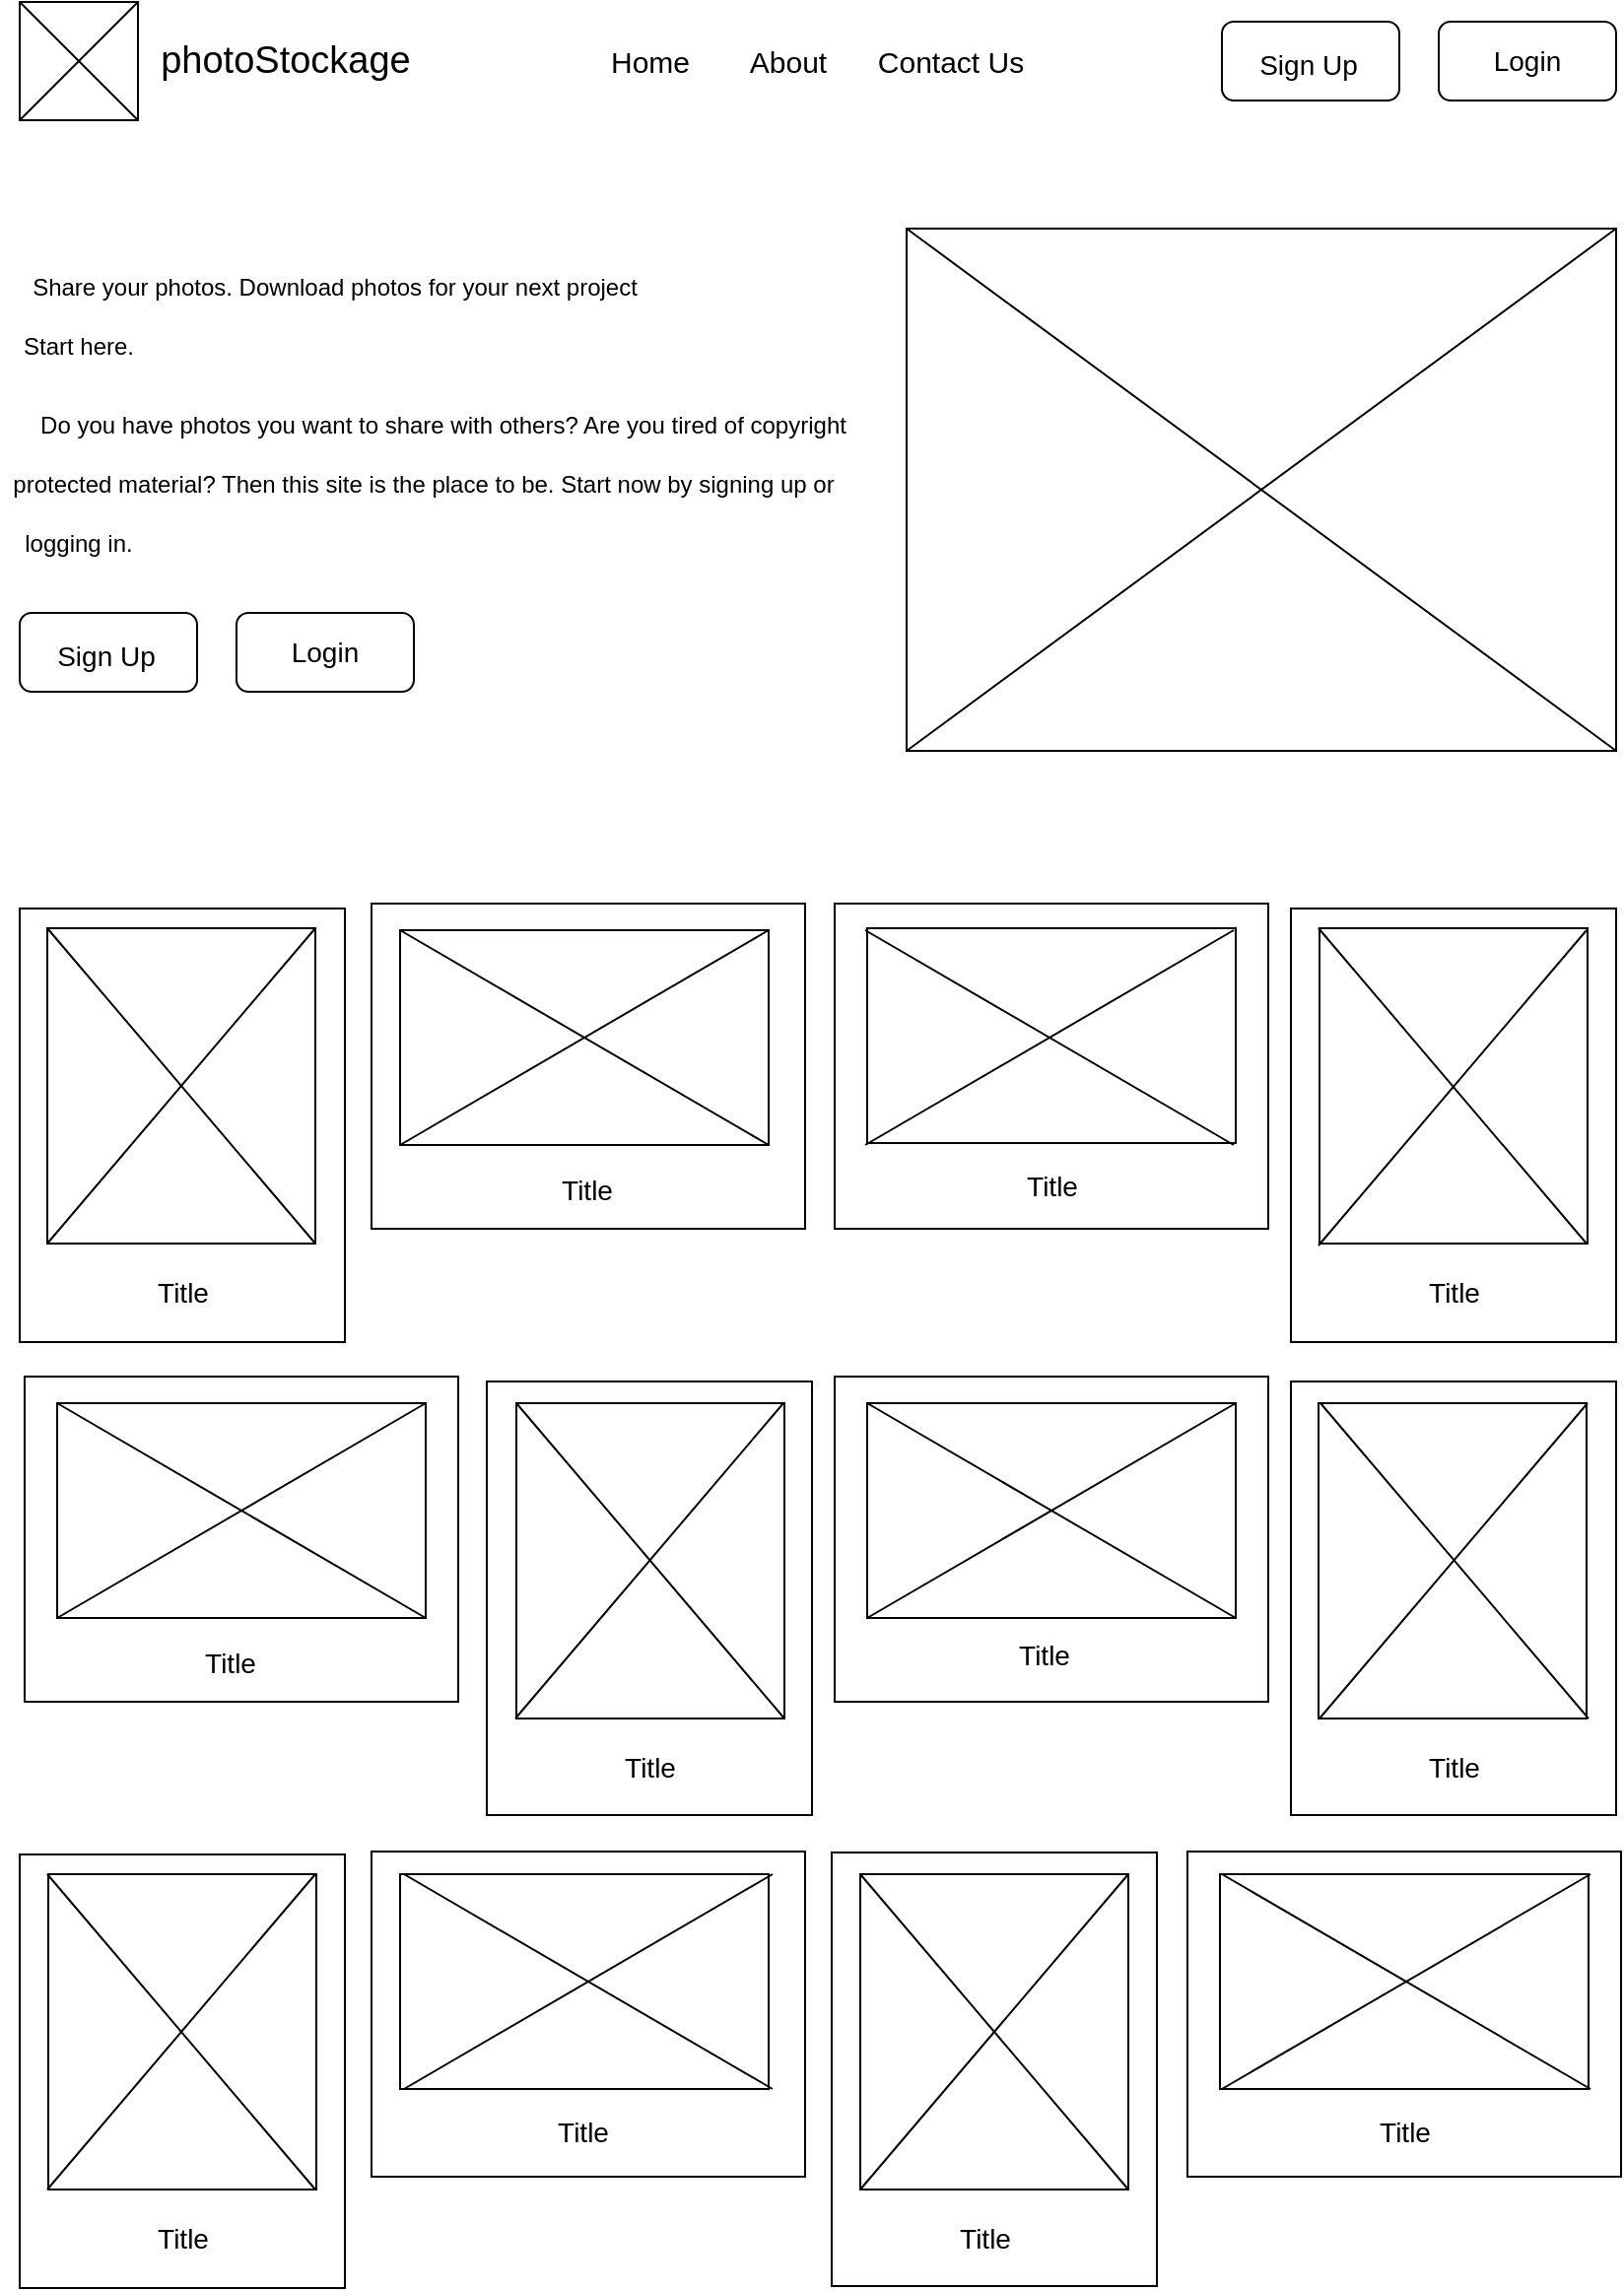 <mxfile version="24.4.0" type="device">
  <diagram name="Page-1" id="k4TutjeIwPu_uA6B8cUq">
    <mxGraphModel dx="1687" dy="887" grid="1" gridSize="10" guides="1" tooltips="1" connect="1" arrows="1" fold="1" page="1" pageScale="1" pageWidth="850" pageHeight="1100" math="0" shadow="0">
      <root>
        <mxCell id="0" />
        <mxCell id="1" parent="0" />
        <mxCell id="GlNdOihXwLXv4A8LhxyN-1" value="" style="rounded=0;whiteSpace=wrap;html=1;" vertex="1" parent="1">
          <mxGeometry x="20" y="10" width="60" height="60" as="geometry" />
        </mxCell>
        <mxCell id="GlNdOihXwLXv4A8LhxyN-2" value="" style="rounded=1;whiteSpace=wrap;html=1;" vertex="1" parent="1">
          <mxGeometry x="630" y="20" width="90" height="40" as="geometry" />
        </mxCell>
        <mxCell id="GlNdOihXwLXv4A8LhxyN-3" value="" style="rounded=1;whiteSpace=wrap;html=1;" vertex="1" parent="1">
          <mxGeometry x="740" y="20" width="90" height="40" as="geometry" />
        </mxCell>
        <mxCell id="GlNdOihXwLXv4A8LhxyN-4" value="" style="endArrow=none;html=1;rounded=0;entryX=0;entryY=0;entryDx=0;entryDy=0;exitX=1;exitY=1;exitDx=0;exitDy=0;" edge="1" parent="1" source="GlNdOihXwLXv4A8LhxyN-1" target="GlNdOihXwLXv4A8LhxyN-1">
          <mxGeometry width="50" height="50" relative="1" as="geometry">
            <mxPoint x="410" y="320" as="sourcePoint" />
            <mxPoint x="460" y="270" as="targetPoint" />
          </mxGeometry>
        </mxCell>
        <mxCell id="GlNdOihXwLXv4A8LhxyN-5" value="" style="endArrow=none;html=1;rounded=0;exitX=0;exitY=1;exitDx=0;exitDy=0;entryX=1;entryY=0;entryDx=0;entryDy=0;" edge="1" parent="1" source="GlNdOihXwLXv4A8LhxyN-1" target="GlNdOihXwLXv4A8LhxyN-1">
          <mxGeometry width="50" height="50" relative="1" as="geometry">
            <mxPoint x="410" y="320" as="sourcePoint" />
            <mxPoint x="460" y="270" as="targetPoint" />
          </mxGeometry>
        </mxCell>
        <mxCell id="GlNdOihXwLXv4A8LhxyN-9" value="&lt;font style=&quot;font-size: 19px;&quot;&gt;photoStockage&lt;/font&gt;" style="text;html=1;align=center;verticalAlign=middle;whiteSpace=wrap;rounded=0;" vertex="1" parent="1">
          <mxGeometry x="80" y="12.5" width="150" height="55" as="geometry" />
        </mxCell>
        <mxCell id="GlNdOihXwLXv4A8LhxyN-11" value="&lt;font style=&quot;font-size: 14px;&quot;&gt;Sign Up&lt;/font&gt;" style="text;html=1;align=center;verticalAlign=middle;whiteSpace=wrap;rounded=0;" vertex="1" parent="1">
          <mxGeometry x="644" y="27" width="60" height="30" as="geometry" />
        </mxCell>
        <mxCell id="GlNdOihXwLXv4A8LhxyN-12" value="&lt;font style=&quot;font-size: 14px;&quot;&gt;Login&lt;/font&gt;" style="text;html=1;align=center;verticalAlign=middle;whiteSpace=wrap;rounded=0;" vertex="1" parent="1">
          <mxGeometry x="755" y="25" width="60" height="30" as="geometry" />
        </mxCell>
        <mxCell id="GlNdOihXwLXv4A8LhxyN-13" value="Home" style="text;html=1;align=center;verticalAlign=middle;whiteSpace=wrap;rounded=0;fontSize=15;" vertex="1" parent="1">
          <mxGeometry x="310" y="25" width="60" height="30" as="geometry" />
        </mxCell>
        <mxCell id="GlNdOihXwLXv4A8LhxyN-14" value="About" style="text;html=1;align=center;verticalAlign=middle;whiteSpace=wrap;rounded=0;fontSize=15;" vertex="1" parent="1">
          <mxGeometry x="380" y="25" width="60" height="30" as="geometry" />
        </mxCell>
        <mxCell id="GlNdOihXwLXv4A8LhxyN-15" value="Contact Us" style="text;html=1;align=center;verticalAlign=middle;whiteSpace=wrap;rounded=0;fontSize=15;" vertex="1" parent="1">
          <mxGeometry x="445" y="25" width="95" height="30" as="geometry" />
        </mxCell>
        <mxCell id="GlNdOihXwLXv4A8LhxyN-16" value="" style="rounded=1;whiteSpace=wrap;html=1;" vertex="1" parent="1">
          <mxGeometry x="20" y="320" width="90" height="40" as="geometry" />
        </mxCell>
        <mxCell id="GlNdOihXwLXv4A8LhxyN-17" value="" style="rounded=1;whiteSpace=wrap;html=1;" vertex="1" parent="1">
          <mxGeometry x="130" y="320" width="90" height="40" as="geometry" />
        </mxCell>
        <mxCell id="GlNdOihXwLXv4A8LhxyN-18" value="&lt;font style=&quot;font-size: 14px;&quot;&gt;Sign Up&lt;/font&gt;" style="text;html=1;align=center;verticalAlign=middle;whiteSpace=wrap;rounded=0;" vertex="1" parent="1">
          <mxGeometry x="34" y="327" width="60" height="30" as="geometry" />
        </mxCell>
        <mxCell id="GlNdOihXwLXv4A8LhxyN-19" value="&lt;font style=&quot;font-size: 14px;&quot;&gt;Login&lt;/font&gt;" style="text;html=1;align=center;verticalAlign=middle;whiteSpace=wrap;rounded=0;" vertex="1" parent="1">
          <mxGeometry x="145" y="325" width="60" height="30" as="geometry" />
        </mxCell>
        <mxCell id="GlNdOihXwLXv4A8LhxyN-20" value="Share your photos. Download photos for your next project" style="text;html=1;align=center;verticalAlign=middle;whiteSpace=wrap;rounded=0;" vertex="1" parent="1">
          <mxGeometry x="20" y="140" width="320" height="30" as="geometry" />
        </mxCell>
        <mxCell id="GlNdOihXwLXv4A8LhxyN-21" value="" style="rounded=0;whiteSpace=wrap;html=1;" vertex="1" parent="1">
          <mxGeometry x="470" y="125" width="360" height="265" as="geometry" />
        </mxCell>
        <mxCell id="GlNdOihXwLXv4A8LhxyN-22" value="Start here." style="text;html=1;align=center;verticalAlign=middle;whiteSpace=wrap;rounded=0;" vertex="1" parent="1">
          <mxGeometry x="20" y="170" width="60" height="30" as="geometry" />
        </mxCell>
        <mxCell id="GlNdOihXwLXv4A8LhxyN-23" value="Do you have photos you want to share with others? Are you tired of copyright" style="text;html=1;align=center;verticalAlign=middle;whiteSpace=wrap;rounded=0;" vertex="1" parent="1">
          <mxGeometry x="10" y="210" width="450" height="30" as="geometry" />
        </mxCell>
        <mxCell id="GlNdOihXwLXv4A8LhxyN-24" value="protected material? Then this site is the place to be. Start now by signing up or" style="text;html=1;align=center;verticalAlign=middle;whiteSpace=wrap;rounded=0;" vertex="1" parent="1">
          <mxGeometry x="10" y="240" width="430" height="30" as="geometry" />
        </mxCell>
        <mxCell id="GlNdOihXwLXv4A8LhxyN-25" value="logging in." style="text;html=1;align=center;verticalAlign=middle;whiteSpace=wrap;rounded=0;" vertex="1" parent="1">
          <mxGeometry x="20" y="270" width="60" height="30" as="geometry" />
        </mxCell>
        <mxCell id="GlNdOihXwLXv4A8LhxyN-26" value="" style="rounded=0;whiteSpace=wrap;html=1;" vertex="1" parent="1">
          <mxGeometry x="20" y="470" width="165" height="220" as="geometry" />
        </mxCell>
        <mxCell id="GlNdOihXwLXv4A8LhxyN-27" value="" style="rounded=0;whiteSpace=wrap;html=1;" vertex="1" parent="1">
          <mxGeometry x="665" y="470" width="165" height="220" as="geometry" />
        </mxCell>
        <mxCell id="GlNdOihXwLXv4A8LhxyN-28" value="" style="rounded=0;whiteSpace=wrap;html=1;rotation=90;" vertex="1" parent="1">
          <mxGeometry x="226" y="440" width="165" height="220" as="geometry" />
        </mxCell>
        <mxCell id="GlNdOihXwLXv4A8LhxyN-29" value="" style="rounded=0;whiteSpace=wrap;html=1;rotation=90;" vertex="1" parent="1">
          <mxGeometry x="461" y="440" width="165" height="220" as="geometry" />
        </mxCell>
        <mxCell id="GlNdOihXwLXv4A8LhxyN-33" value="" style="rounded=0;whiteSpace=wrap;html=1;" vertex="1" parent="1">
          <mxGeometry x="257" y="710" width="165" height="220" as="geometry" />
        </mxCell>
        <mxCell id="GlNdOihXwLXv4A8LhxyN-34" value="" style="rounded=0;whiteSpace=wrap;html=1;" vertex="1" parent="1">
          <mxGeometry x="665" y="710" width="165" height="220" as="geometry" />
        </mxCell>
        <mxCell id="GlNdOihXwLXv4A8LhxyN-35" value="" style="rounded=0;whiteSpace=wrap;html=1;rotation=90;" vertex="1" parent="1">
          <mxGeometry x="50" y="680" width="165" height="220" as="geometry" />
        </mxCell>
        <mxCell id="GlNdOihXwLXv4A8LhxyN-36" value="" style="rounded=0;whiteSpace=wrap;html=1;rotation=90;" vertex="1" parent="1">
          <mxGeometry x="461" y="680" width="165" height="220" as="geometry" />
        </mxCell>
        <mxCell id="GlNdOihXwLXv4A8LhxyN-37" value="" style="rounded=0;whiteSpace=wrap;html=1;" vertex="1" parent="1">
          <mxGeometry x="20" y="950" width="165" height="220" as="geometry" />
        </mxCell>
        <mxCell id="GlNdOihXwLXv4A8LhxyN-38" value="" style="rounded=0;whiteSpace=wrap;html=1;" vertex="1" parent="1">
          <mxGeometry x="432" y="949" width="165" height="220" as="geometry" />
        </mxCell>
        <mxCell id="GlNdOihXwLXv4A8LhxyN-39" value="" style="rounded=0;whiteSpace=wrap;html=1;rotation=90;" vertex="1" parent="1">
          <mxGeometry x="226" y="921" width="165" height="220" as="geometry" />
        </mxCell>
        <mxCell id="GlNdOihXwLXv4A8LhxyN-40" value="" style="rounded=0;whiteSpace=wrap;html=1;rotation=90;" vertex="1" parent="1">
          <mxGeometry x="640" y="921" width="165" height="220" as="geometry" />
        </mxCell>
        <mxCell id="GlNdOihXwLXv4A8LhxyN-41" value="" style="rounded=0;whiteSpace=wrap;html=1;" vertex="1" parent="1">
          <mxGeometry x="34" y="480" width="136" height="160" as="geometry" />
        </mxCell>
        <mxCell id="GlNdOihXwLXv4A8LhxyN-42" value="" style="rounded=0;whiteSpace=wrap;html=1;" vertex="1" parent="1">
          <mxGeometry x="272" y="721" width="136" height="160" as="geometry" />
        </mxCell>
        <mxCell id="GlNdOihXwLXv4A8LhxyN-43" value="" style="rounded=0;whiteSpace=wrap;html=1;" vertex="1" parent="1">
          <mxGeometry x="679.5" y="480" width="136" height="160" as="geometry" />
        </mxCell>
        <mxCell id="GlNdOihXwLXv4A8LhxyN-44" value="" style="rounded=0;whiteSpace=wrap;html=1;" vertex="1" parent="1">
          <mxGeometry x="679" y="721" width="136" height="160" as="geometry" />
        </mxCell>
        <mxCell id="GlNdOihXwLXv4A8LhxyN-45" value="" style="rounded=0;whiteSpace=wrap;html=1;" vertex="1" parent="1">
          <mxGeometry x="34.5" y="960" width="136" height="160" as="geometry" />
        </mxCell>
        <mxCell id="GlNdOihXwLXv4A8LhxyN-46" value="" style="rounded=0;whiteSpace=wrap;html=1;" vertex="1" parent="1">
          <mxGeometry x="446.5" y="960" width="136" height="160" as="geometry" />
        </mxCell>
        <mxCell id="GlNdOihXwLXv4A8LhxyN-47" value="" style="rounded=0;whiteSpace=wrap;html=1;" vertex="1" parent="1">
          <mxGeometry x="213" y="481" width="187" height="109" as="geometry" />
        </mxCell>
        <mxCell id="GlNdOihXwLXv4A8LhxyN-48" value="" style="rounded=0;whiteSpace=wrap;html=1;" vertex="1" parent="1">
          <mxGeometry x="450" y="480" width="187" height="109" as="geometry" />
        </mxCell>
        <mxCell id="GlNdOihXwLXv4A8LhxyN-49" value="" style="rounded=0;whiteSpace=wrap;html=1;" vertex="1" parent="1">
          <mxGeometry x="39" y="721" width="187" height="109" as="geometry" />
        </mxCell>
        <mxCell id="GlNdOihXwLXv4A8LhxyN-50" value="" style="rounded=0;whiteSpace=wrap;html=1;" vertex="1" parent="1">
          <mxGeometry x="213" y="960" width="187" height="109" as="geometry" />
        </mxCell>
        <mxCell id="GlNdOihXwLXv4A8LhxyN-52" value="" style="rounded=0;whiteSpace=wrap;html=1;" vertex="1" parent="1">
          <mxGeometry x="629" y="960" width="187" height="109" as="geometry" />
        </mxCell>
        <mxCell id="GlNdOihXwLXv4A8LhxyN-53" value="Title" style="text;html=1;align=center;verticalAlign=middle;whiteSpace=wrap;rounded=0;fontSize=14;" vertex="1" parent="1">
          <mxGeometry x="72.5" y="650" width="60" height="30" as="geometry" />
        </mxCell>
        <mxCell id="GlNdOihXwLXv4A8LhxyN-54" value="Title" style="text;html=1;align=center;verticalAlign=middle;whiteSpace=wrap;rounded=0;fontSize=14;" vertex="1" parent="1">
          <mxGeometry x="717.5" y="650" width="60" height="30" as="geometry" />
        </mxCell>
        <mxCell id="GlNdOihXwLXv4A8LhxyN-55" value="Title" style="text;html=1;align=center;verticalAlign=middle;whiteSpace=wrap;rounded=0;fontSize=14;" vertex="1" parent="1">
          <mxGeometry x="309.5" y="891" width="60" height="30" as="geometry" />
        </mxCell>
        <mxCell id="GlNdOihXwLXv4A8LhxyN-56" value="Title" style="text;html=1;align=center;verticalAlign=middle;whiteSpace=wrap;rounded=0;fontSize=14;" vertex="1" parent="1">
          <mxGeometry x="717.5" y="891" width="60" height="30" as="geometry" />
        </mxCell>
        <mxCell id="GlNdOihXwLXv4A8LhxyN-57" value="Title" style="text;html=1;align=center;verticalAlign=middle;whiteSpace=wrap;rounded=0;fontSize=14;" vertex="1" parent="1">
          <mxGeometry x="72.5" y="1130" width="60" height="30" as="geometry" />
        </mxCell>
        <mxCell id="GlNdOihXwLXv4A8LhxyN-58" value="Title" style="text;html=1;align=center;verticalAlign=middle;whiteSpace=wrap;rounded=0;fontSize=14;" vertex="1" parent="1">
          <mxGeometry x="480" y="1130" width="60" height="30" as="geometry" />
        </mxCell>
        <mxCell id="GlNdOihXwLXv4A8LhxyN-59" value="Title" style="text;html=1;align=center;verticalAlign=middle;whiteSpace=wrap;rounded=0;fontSize=14;" vertex="1" parent="1">
          <mxGeometry x="278" y="598" width="60" height="30" as="geometry" />
        </mxCell>
        <mxCell id="GlNdOihXwLXv4A8LhxyN-60" value="Title" style="text;html=1;align=center;verticalAlign=middle;whiteSpace=wrap;rounded=0;fontSize=14;" vertex="1" parent="1">
          <mxGeometry x="513.5" y="596" width="60" height="30" as="geometry" />
        </mxCell>
        <mxCell id="GlNdOihXwLXv4A8LhxyN-61" value="Title" style="text;html=1;align=center;verticalAlign=middle;whiteSpace=wrap;rounded=0;fontSize=14;" vertex="1" parent="1">
          <mxGeometry x="510" y="834" width="60" height="30" as="geometry" />
        </mxCell>
        <mxCell id="GlNdOihXwLXv4A8LhxyN-62" value="" style="rounded=0;whiteSpace=wrap;html=1;" vertex="1" parent="1">
          <mxGeometry x="450" y="721" width="187" height="109" as="geometry" />
        </mxCell>
        <mxCell id="GlNdOihXwLXv4A8LhxyN-63" value="Title" style="text;html=1;align=center;verticalAlign=middle;whiteSpace=wrap;rounded=0;fontSize=14;" vertex="1" parent="1">
          <mxGeometry x="97" y="838" width="60" height="30" as="geometry" />
        </mxCell>
        <mxCell id="GlNdOihXwLXv4A8LhxyN-64" value="Title" style="text;html=1;align=center;verticalAlign=middle;whiteSpace=wrap;rounded=0;fontSize=14;" vertex="1" parent="1">
          <mxGeometry x="276" y="1076" width="60" height="30" as="geometry" />
        </mxCell>
        <mxCell id="GlNdOihXwLXv4A8LhxyN-65" value="Title" style="text;html=1;align=center;verticalAlign=middle;whiteSpace=wrap;rounded=0;fontSize=14;" vertex="1" parent="1">
          <mxGeometry x="692.5" y="1076" width="60" height="30" as="geometry" />
        </mxCell>
        <mxCell id="GlNdOihXwLXv4A8LhxyN-66" value="" style="endArrow=none;html=1;rounded=0;exitX=0;exitY=0;exitDx=0;exitDy=0;entryX=1;entryY=1;entryDx=0;entryDy=0;" edge="1" parent="1" source="GlNdOihXwLXv4A8LhxyN-41" target="GlNdOihXwLXv4A8LhxyN-41">
          <mxGeometry width="50" height="50" relative="1" as="geometry">
            <mxPoint x="410" y="850" as="sourcePoint" />
            <mxPoint x="460" y="800" as="targetPoint" />
          </mxGeometry>
        </mxCell>
        <mxCell id="GlNdOihXwLXv4A8LhxyN-67" value="" style="endArrow=none;html=1;rounded=0;exitX=0;exitY=0;exitDx=0;exitDy=0;entryX=1;entryY=1;entryDx=0;entryDy=0;" edge="1" parent="1">
          <mxGeometry width="50" height="50" relative="1" as="geometry">
            <mxPoint x="679" y="480" as="sourcePoint" />
            <mxPoint x="815" y="640" as="targetPoint" />
          </mxGeometry>
        </mxCell>
        <mxCell id="GlNdOihXwLXv4A8LhxyN-68" value="" style="endArrow=none;html=1;rounded=0;exitX=0;exitY=0;exitDx=0;exitDy=0;entryX=1;entryY=1;entryDx=0;entryDy=0;" edge="1" parent="1">
          <mxGeometry width="50" height="50" relative="1" as="geometry">
            <mxPoint x="272" y="721" as="sourcePoint" />
            <mxPoint x="408" y="881" as="targetPoint" />
          </mxGeometry>
        </mxCell>
        <mxCell id="GlNdOihXwLXv4A8LhxyN-69" value="" style="endArrow=none;html=1;rounded=0;exitX=0;exitY=0;exitDx=0;exitDy=0;entryX=1;entryY=1;entryDx=0;entryDy=0;" edge="1" parent="1">
          <mxGeometry width="50" height="50" relative="1" as="geometry">
            <mxPoint x="680" y="721" as="sourcePoint" />
            <mxPoint x="816" y="881" as="targetPoint" />
          </mxGeometry>
        </mxCell>
        <mxCell id="GlNdOihXwLXv4A8LhxyN-70" value="" style="endArrow=none;html=1;rounded=0;exitX=0;exitY=0;exitDx=0;exitDy=0;entryX=1;entryY=1;entryDx=0;entryDy=0;" edge="1" parent="1">
          <mxGeometry width="50" height="50" relative="1" as="geometry">
            <mxPoint x="34" y="960" as="sourcePoint" />
            <mxPoint x="170" y="1120" as="targetPoint" />
          </mxGeometry>
        </mxCell>
        <mxCell id="GlNdOihXwLXv4A8LhxyN-71" value="" style="endArrow=none;html=1;rounded=0;exitX=0;exitY=0;exitDx=0;exitDy=0;entryX=1;entryY=1;entryDx=0;entryDy=0;" edge="1" parent="1">
          <mxGeometry width="50" height="50" relative="1" as="geometry">
            <mxPoint x="446.5" y="960" as="sourcePoint" />
            <mxPoint x="582.5" y="1120" as="targetPoint" />
          </mxGeometry>
        </mxCell>
        <mxCell id="GlNdOihXwLXv4A8LhxyN-72" value="" style="endArrow=none;html=1;rounded=0;entryX=1;entryY=0;entryDx=0;entryDy=0;exitX=0;exitY=1;exitDx=0;exitDy=0;" edge="1" parent="1" source="GlNdOihXwLXv4A8LhxyN-41" target="GlNdOihXwLXv4A8LhxyN-41">
          <mxGeometry width="50" height="50" relative="1" as="geometry">
            <mxPoint x="410" y="850" as="sourcePoint" />
            <mxPoint x="460" y="800" as="targetPoint" />
          </mxGeometry>
        </mxCell>
        <mxCell id="GlNdOihXwLXv4A8LhxyN-73" value="" style="endArrow=none;html=1;rounded=0;entryX=1;entryY=0;entryDx=0;entryDy=0;exitX=0;exitY=1;exitDx=0;exitDy=0;" edge="1" parent="1">
          <mxGeometry width="50" height="50" relative="1" as="geometry">
            <mxPoint x="679" y="641" as="sourcePoint" />
            <mxPoint x="815" y="481" as="targetPoint" />
          </mxGeometry>
        </mxCell>
        <mxCell id="GlNdOihXwLXv4A8LhxyN-74" value="" style="endArrow=none;html=1;rounded=0;entryX=1;entryY=0;entryDx=0;entryDy=0;exitX=0;exitY=1;exitDx=0;exitDy=0;" edge="1" parent="1">
          <mxGeometry width="50" height="50" relative="1" as="geometry">
            <mxPoint x="271.5" y="881" as="sourcePoint" />
            <mxPoint x="407.5" y="721" as="targetPoint" />
          </mxGeometry>
        </mxCell>
        <mxCell id="GlNdOihXwLXv4A8LhxyN-75" value="" style="endArrow=none;html=1;rounded=0;entryX=1;entryY=0;entryDx=0;entryDy=0;exitX=0;exitY=1;exitDx=0;exitDy=0;" edge="1" parent="1">
          <mxGeometry width="50" height="50" relative="1" as="geometry">
            <mxPoint x="679.5" y="881" as="sourcePoint" />
            <mxPoint x="815.5" y="721" as="targetPoint" />
          </mxGeometry>
        </mxCell>
        <mxCell id="GlNdOihXwLXv4A8LhxyN-76" value="" style="endArrow=none;html=1;rounded=0;entryX=1;entryY=0;entryDx=0;entryDy=0;exitX=0;exitY=1;exitDx=0;exitDy=0;" edge="1" parent="1">
          <mxGeometry width="50" height="50" relative="1" as="geometry">
            <mxPoint x="34" y="1120" as="sourcePoint" />
            <mxPoint x="170" y="960" as="targetPoint" />
          </mxGeometry>
        </mxCell>
        <mxCell id="GlNdOihXwLXv4A8LhxyN-77" value="" style="endArrow=none;html=1;rounded=0;entryX=1;entryY=0;entryDx=0;entryDy=0;exitX=0;exitY=1;exitDx=0;exitDy=0;" edge="1" parent="1">
          <mxGeometry width="50" height="50" relative="1" as="geometry">
            <mxPoint x="446.5" y="1120" as="sourcePoint" />
            <mxPoint x="582.5" y="960" as="targetPoint" />
          </mxGeometry>
        </mxCell>
        <mxCell id="GlNdOihXwLXv4A8LhxyN-78" value="" style="endArrow=none;html=1;rounded=0;entryX=0;entryY=0;entryDx=0;entryDy=0;exitX=1;exitY=1;exitDx=0;exitDy=0;" edge="1" parent="1" source="GlNdOihXwLXv4A8LhxyN-47" target="GlNdOihXwLXv4A8LhxyN-47">
          <mxGeometry width="50" height="50" relative="1" as="geometry">
            <mxPoint x="410" y="850" as="sourcePoint" />
            <mxPoint x="460" y="800" as="targetPoint" />
          </mxGeometry>
        </mxCell>
        <mxCell id="GlNdOihXwLXv4A8LhxyN-79" value="" style="endArrow=none;html=1;rounded=0;entryX=0;entryY=1;entryDx=0;entryDy=0;exitX=1;exitY=0;exitDx=0;exitDy=0;" edge="1" parent="1" source="GlNdOihXwLXv4A8LhxyN-47" target="GlNdOihXwLXv4A8LhxyN-47">
          <mxGeometry width="50" height="50" relative="1" as="geometry">
            <mxPoint x="410" y="850" as="sourcePoint" />
            <mxPoint x="460" y="800" as="targetPoint" />
          </mxGeometry>
        </mxCell>
        <mxCell id="GlNdOihXwLXv4A8LhxyN-80" value="" style="endArrow=none;html=1;rounded=0;entryX=0;entryY=0;entryDx=0;entryDy=0;exitX=1;exitY=1;exitDx=0;exitDy=0;" edge="1" parent="1">
          <mxGeometry width="50" height="50" relative="1" as="geometry">
            <mxPoint x="636" y="590" as="sourcePoint" />
            <mxPoint x="449" y="481" as="targetPoint" />
          </mxGeometry>
        </mxCell>
        <mxCell id="GlNdOihXwLXv4A8LhxyN-81" value="" style="endArrow=none;html=1;rounded=0;entryX=0;entryY=1;entryDx=0;entryDy=0;exitX=1;exitY=0;exitDx=0;exitDy=0;" edge="1" parent="1">
          <mxGeometry width="50" height="50" relative="1" as="geometry">
            <mxPoint x="636" y="481" as="sourcePoint" />
            <mxPoint x="449" y="590" as="targetPoint" />
          </mxGeometry>
        </mxCell>
        <mxCell id="GlNdOihXwLXv4A8LhxyN-82" value="" style="endArrow=none;html=1;rounded=0;entryX=0;entryY=0;entryDx=0;entryDy=0;exitX=1;exitY=1;exitDx=0;exitDy=0;" edge="1" parent="1">
          <mxGeometry width="50" height="50" relative="1" as="geometry">
            <mxPoint x="226" y="830" as="sourcePoint" />
            <mxPoint x="39" y="721" as="targetPoint" />
          </mxGeometry>
        </mxCell>
        <mxCell id="GlNdOihXwLXv4A8LhxyN-83" value="" style="endArrow=none;html=1;rounded=0;entryX=0;entryY=1;entryDx=0;entryDy=0;exitX=1;exitY=0;exitDx=0;exitDy=0;" edge="1" parent="1">
          <mxGeometry width="50" height="50" relative="1" as="geometry">
            <mxPoint x="226" y="721" as="sourcePoint" />
            <mxPoint x="39" y="830" as="targetPoint" />
          </mxGeometry>
        </mxCell>
        <mxCell id="GlNdOihXwLXv4A8LhxyN-84" value="" style="endArrow=none;html=1;rounded=0;entryX=0;entryY=0;entryDx=0;entryDy=0;exitX=1;exitY=1;exitDx=0;exitDy=0;" edge="1" parent="1">
          <mxGeometry width="50" height="50" relative="1" as="geometry">
            <mxPoint x="637" y="830" as="sourcePoint" />
            <mxPoint x="450" y="721" as="targetPoint" />
          </mxGeometry>
        </mxCell>
        <mxCell id="GlNdOihXwLXv4A8LhxyN-85" value="" style="endArrow=none;html=1;rounded=0;entryX=0;entryY=1;entryDx=0;entryDy=0;exitX=1;exitY=0;exitDx=0;exitDy=0;" edge="1" parent="1">
          <mxGeometry width="50" height="50" relative="1" as="geometry">
            <mxPoint x="637" y="721" as="sourcePoint" />
            <mxPoint x="450" y="830" as="targetPoint" />
          </mxGeometry>
        </mxCell>
        <mxCell id="GlNdOihXwLXv4A8LhxyN-86" value="" style="endArrow=none;html=1;rounded=0;entryX=0;entryY=0;entryDx=0;entryDy=0;exitX=1;exitY=1;exitDx=0;exitDy=0;" edge="1" parent="1">
          <mxGeometry width="50" height="50" relative="1" as="geometry">
            <mxPoint x="402" y="1069" as="sourcePoint" />
            <mxPoint x="215" y="960" as="targetPoint" />
          </mxGeometry>
        </mxCell>
        <mxCell id="GlNdOihXwLXv4A8LhxyN-87" value="" style="endArrow=none;html=1;rounded=0;entryX=0;entryY=1;entryDx=0;entryDy=0;exitX=1;exitY=0;exitDx=0;exitDy=0;" edge="1" parent="1">
          <mxGeometry width="50" height="50" relative="1" as="geometry">
            <mxPoint x="402" y="960" as="sourcePoint" />
            <mxPoint x="215" y="1069" as="targetPoint" />
          </mxGeometry>
        </mxCell>
        <mxCell id="GlNdOihXwLXv4A8LhxyN-88" value="" style="endArrow=none;html=1;rounded=0;entryX=0;entryY=0;entryDx=0;entryDy=0;exitX=1;exitY=1;exitDx=0;exitDy=0;" edge="1" parent="1">
          <mxGeometry width="50" height="50" relative="1" as="geometry">
            <mxPoint x="817" y="1069" as="sourcePoint" />
            <mxPoint x="630" y="960" as="targetPoint" />
          </mxGeometry>
        </mxCell>
        <mxCell id="GlNdOihXwLXv4A8LhxyN-89" value="" style="endArrow=none;html=1;rounded=0;entryX=0;entryY=1;entryDx=0;entryDy=0;exitX=1;exitY=0;exitDx=0;exitDy=0;" edge="1" parent="1">
          <mxGeometry width="50" height="50" relative="1" as="geometry">
            <mxPoint x="817" y="960" as="sourcePoint" />
            <mxPoint x="630" y="1069" as="targetPoint" />
          </mxGeometry>
        </mxCell>
        <mxCell id="GlNdOihXwLXv4A8LhxyN-90" value="" style="endArrow=none;html=1;rounded=0;entryX=1;entryY=0;entryDx=0;entryDy=0;exitX=0;exitY=1;exitDx=0;exitDy=0;" edge="1" parent="1" source="GlNdOihXwLXv4A8LhxyN-21" target="GlNdOihXwLXv4A8LhxyN-21">
          <mxGeometry width="50" height="50" relative="1" as="geometry">
            <mxPoint x="410" y="500" as="sourcePoint" />
            <mxPoint x="460" y="450" as="targetPoint" />
          </mxGeometry>
        </mxCell>
        <mxCell id="GlNdOihXwLXv4A8LhxyN-91" value="" style="endArrow=none;html=1;rounded=0;entryX=0;entryY=0;entryDx=0;entryDy=0;exitX=1;exitY=1;exitDx=0;exitDy=0;" edge="1" parent="1" source="GlNdOihXwLXv4A8LhxyN-21" target="GlNdOihXwLXv4A8LhxyN-21">
          <mxGeometry width="50" height="50" relative="1" as="geometry">
            <mxPoint x="410" y="500" as="sourcePoint" />
            <mxPoint x="460" y="450" as="targetPoint" />
          </mxGeometry>
        </mxCell>
      </root>
    </mxGraphModel>
  </diagram>
</mxfile>
